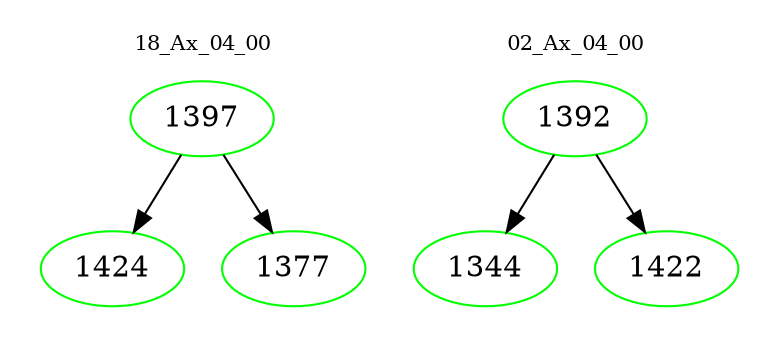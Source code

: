 digraph{
subgraph cluster_0 {
color = white
label = "18_Ax_04_00";
fontsize=10;
T0_1397 [label="1397", color="green"]
T0_1397 -> T0_1424 [color="black"]
T0_1424 [label="1424", color="green"]
T0_1397 -> T0_1377 [color="black"]
T0_1377 [label="1377", color="green"]
}
subgraph cluster_1 {
color = white
label = "02_Ax_04_00";
fontsize=10;
T1_1392 [label="1392", color="green"]
T1_1392 -> T1_1344 [color="black"]
T1_1344 [label="1344", color="green"]
T1_1392 -> T1_1422 [color="black"]
T1_1422 [label="1422", color="green"]
}
}
